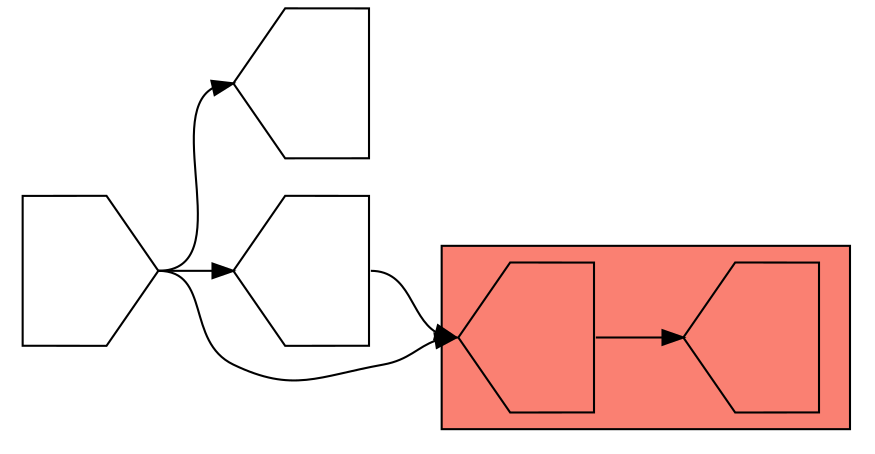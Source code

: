 digraph asm {
	rotate=90;
	edge [headport=n,tailport=s];
subgraph cluster_C9810_18444 {
	9810 [label="",height=1,width=1,shape=house];
	18444 [label="",height=1,width=1,shape=house];
	style=filled;
	fillcolor=salmon;
}
	9306 [label="",height=1,width=1,shape=invhouse];
	13399 [label="",height=1,width=1,shape=house];
	13405 [label="",height=1,width=1,shape=house];
	9810 -> 18444
	9306 -> 9810
	9306 -> 13399
	9306 -> 13405
	13399 -> 9810
}